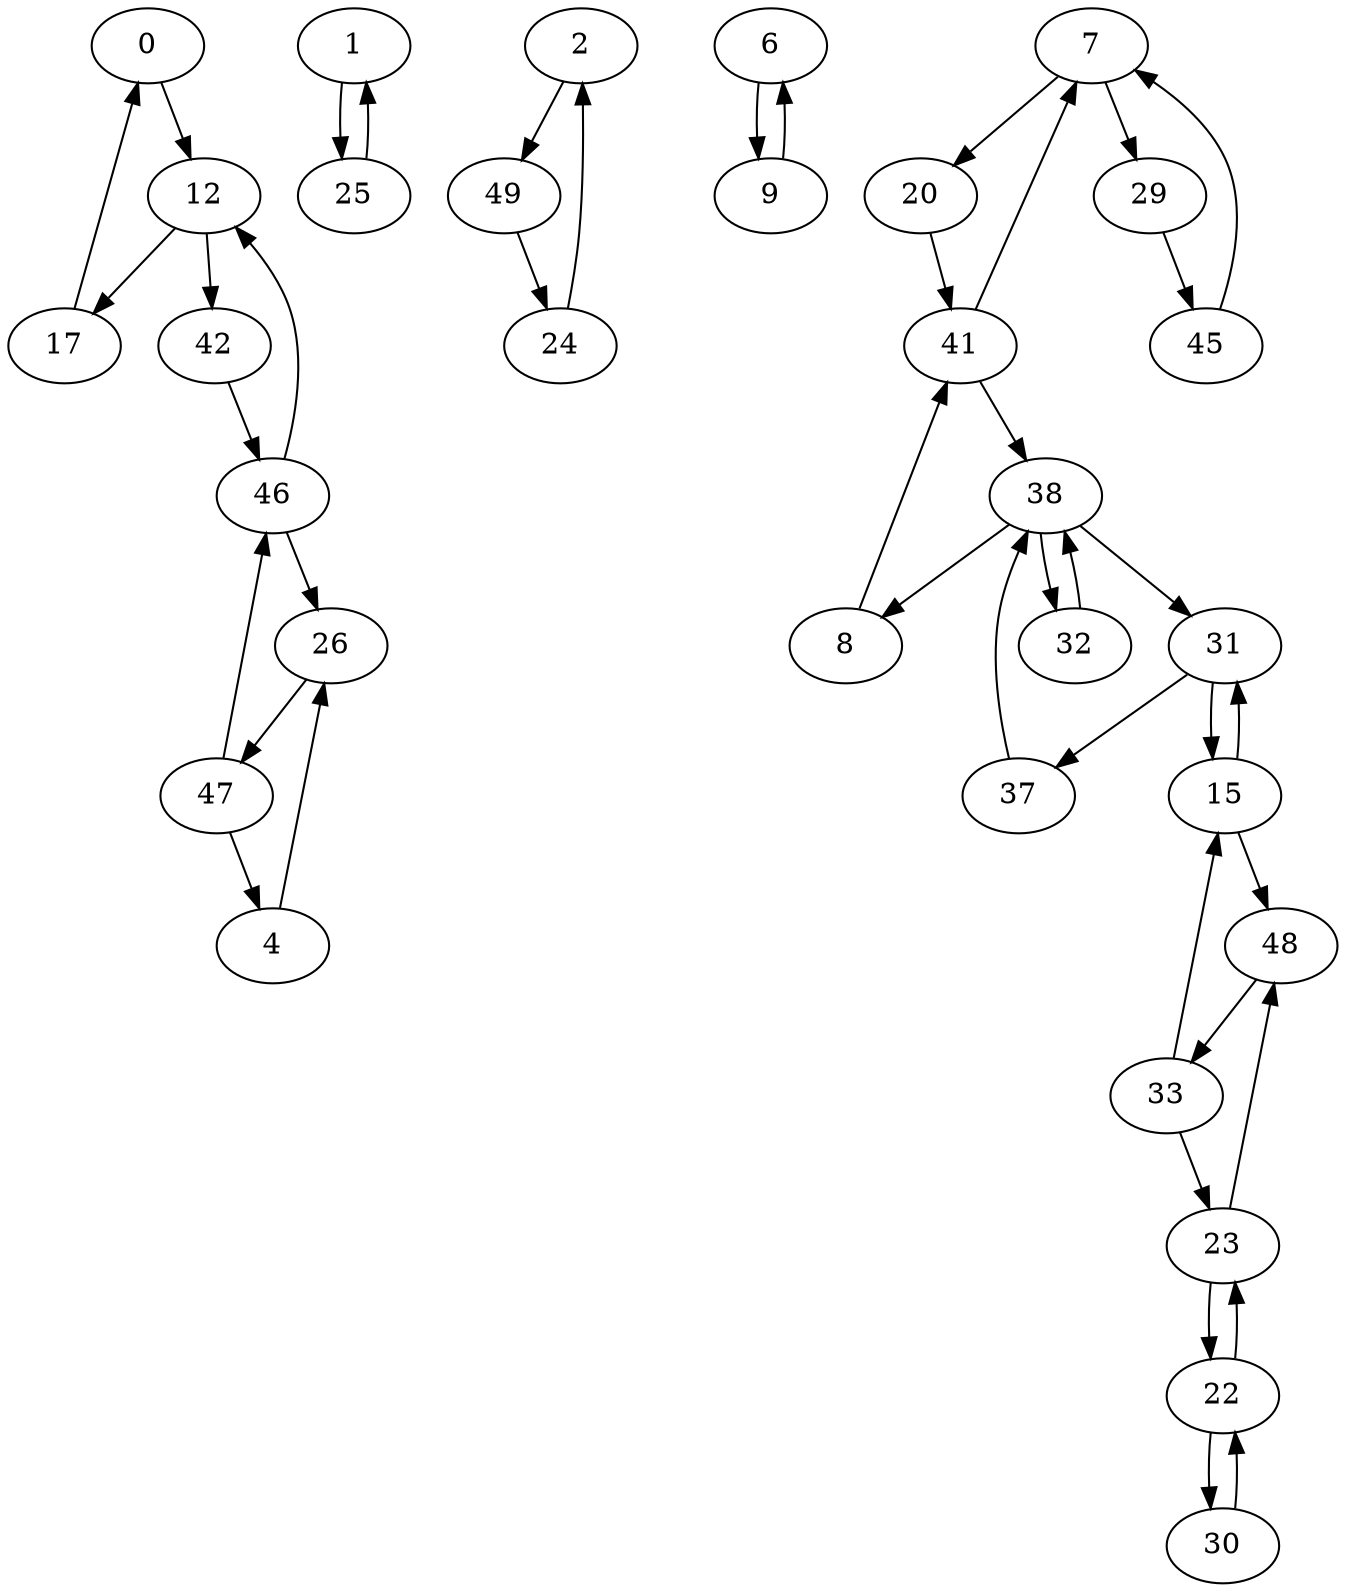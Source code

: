 digraph G {
  0 -> 12;
  1 -> 25;
  2 -> 49;
  4 -> 26;
  6 -> 9;
  7 -> 20;
  7 -> 29;
  8 -> 41;
  9 -> 6;
  12 -> 17;
  12 -> 42;
  15 -> 31;
  15 -> 48;
  17 -> 0;
  20 -> 41;
  22 -> 23;
  22 -> 30;
  23 -> 22;
  23 -> 48;
  24 -> 2;
  25 -> 1;
  26 -> 47;
  29 -> 45;
  30 -> 22;
  31 -> 15;
  31 -> 37;
  32 -> 38;
  33 -> 15;
  33 -> 23;
  37 -> 38;
  38 -> 8;
  38 -> 31;
  38 -> 32;
  41 -> 7;
  41 -> 38;
  42 -> 46;
  45 -> 7;
  46 -> 12;
  46 -> 26;
  47 -> 4;
  47 -> 46;
  48 -> 33;
  49 -> 24;
}